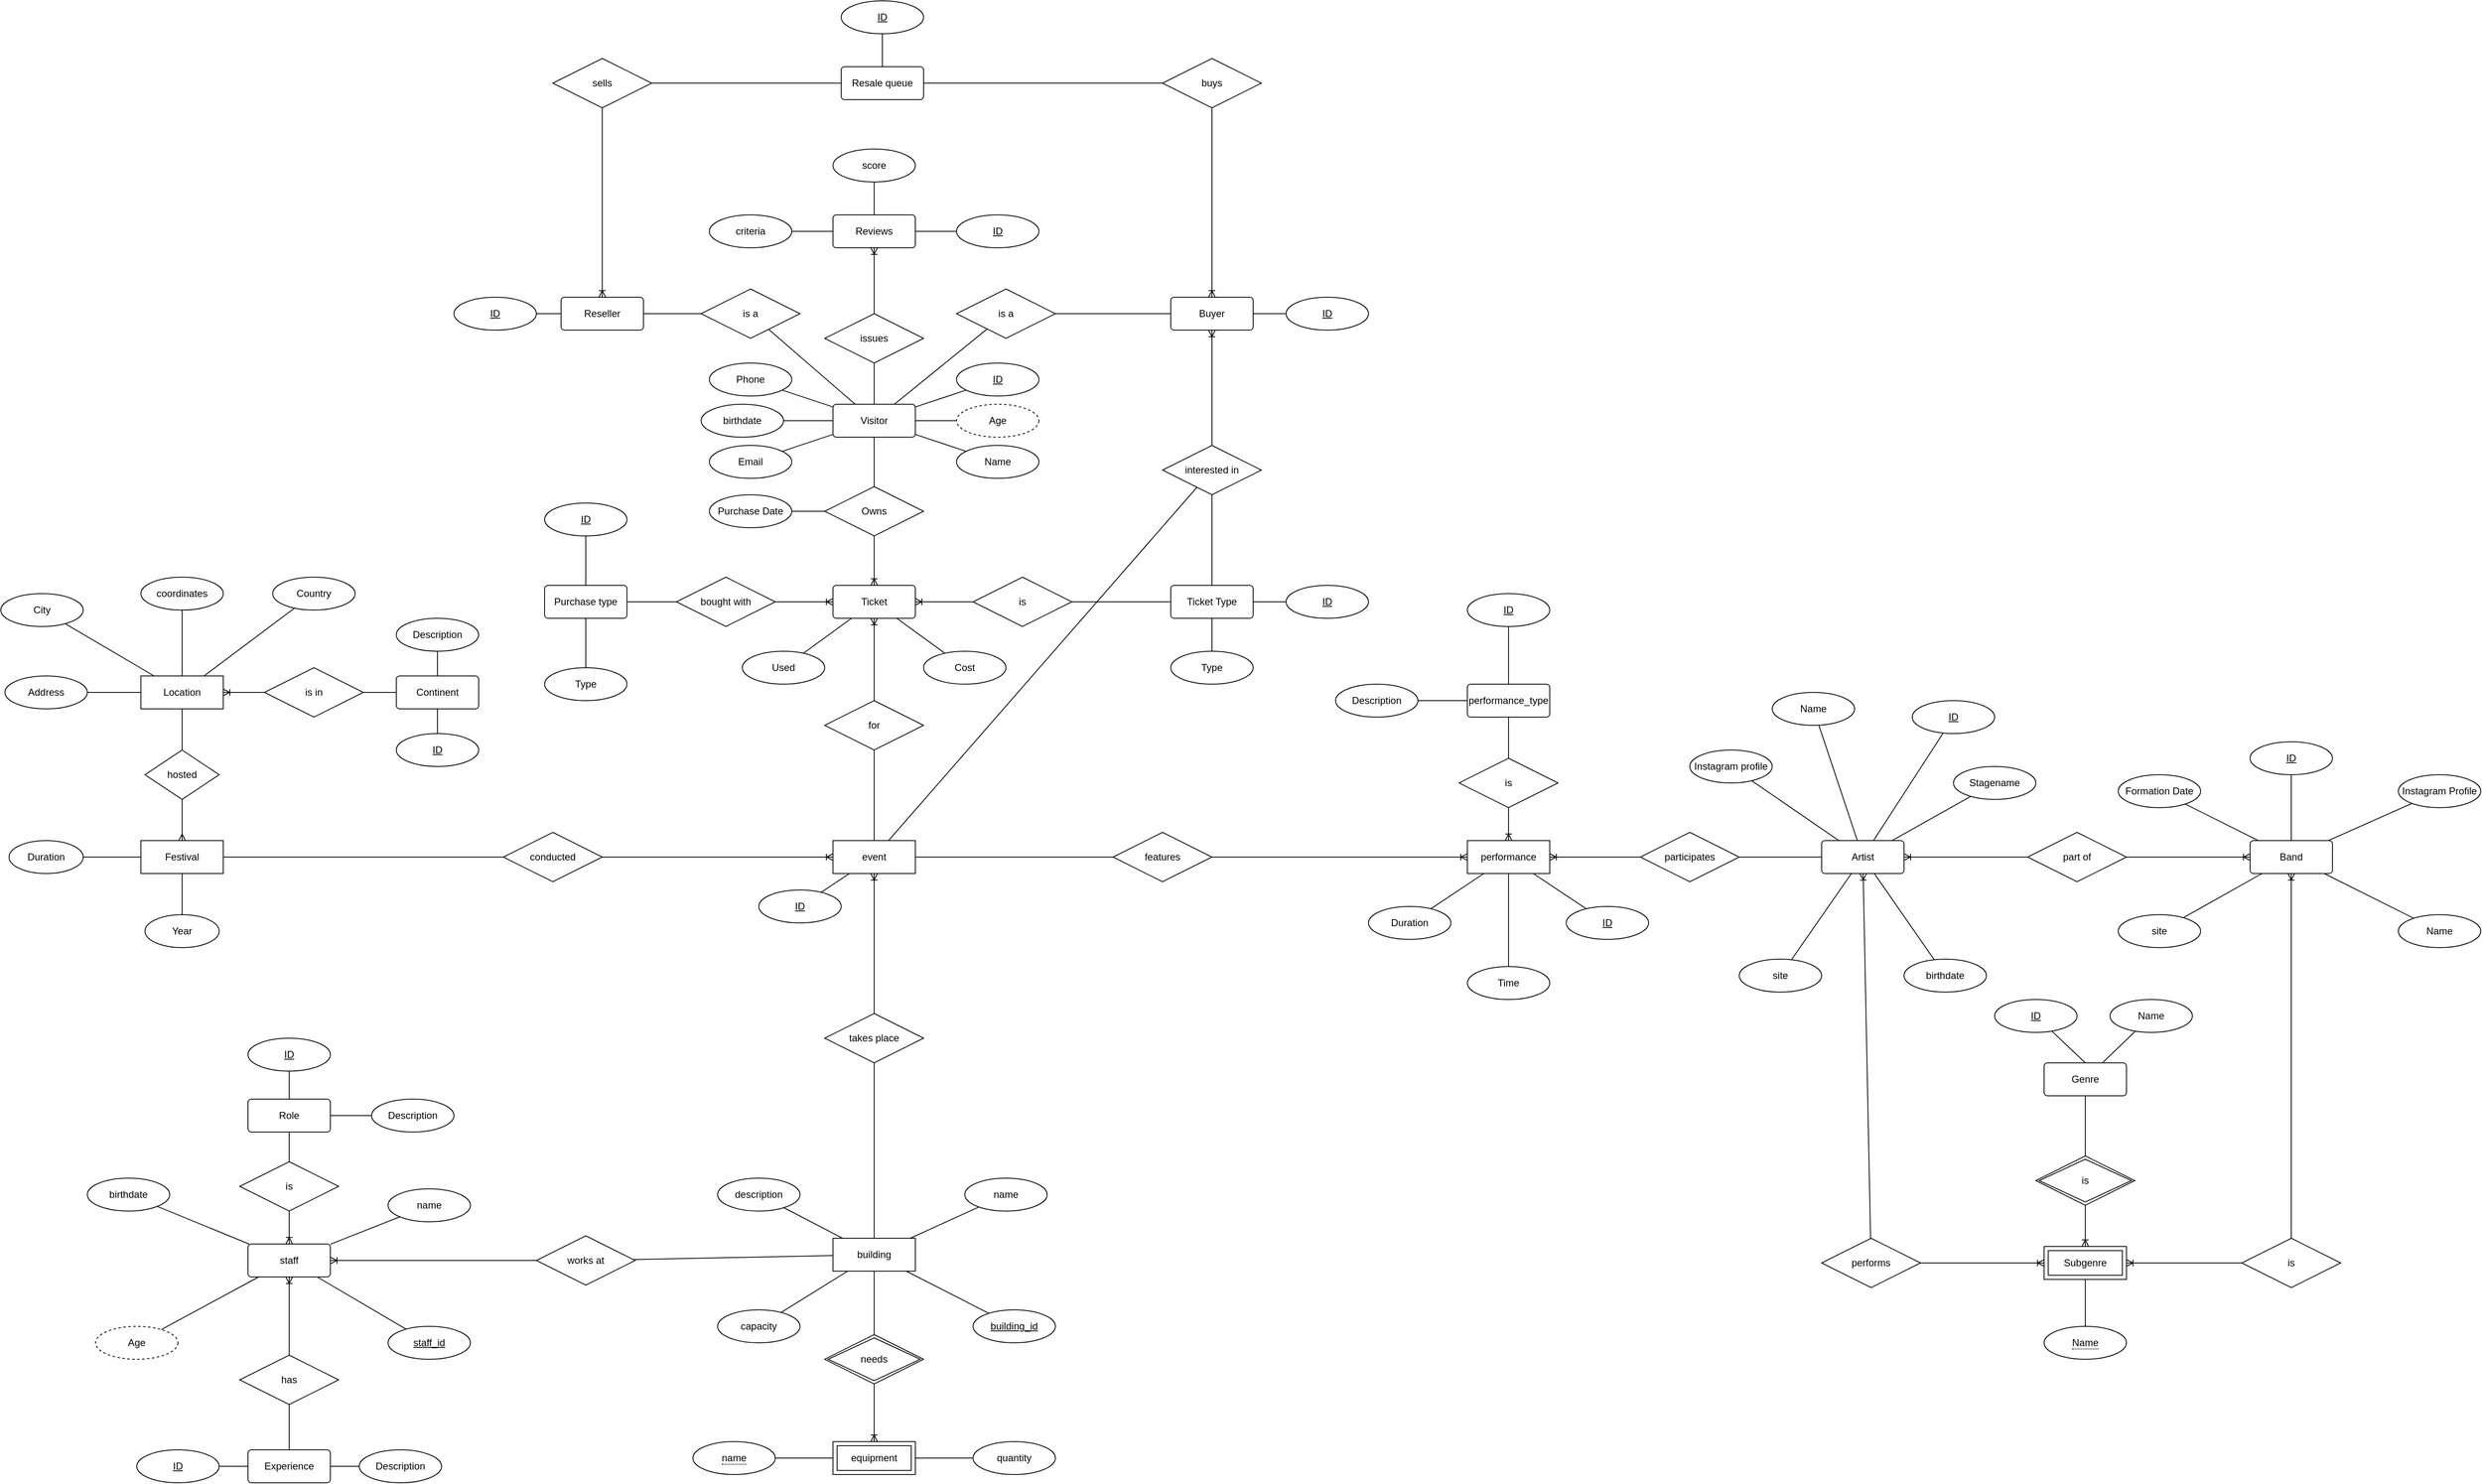 <mxfile version="26.2.12">
  <diagram name="Page-1" id="M3UlzSxxT0mN9Tt4AKU8">
    <mxGraphModel dx="1052" dy="641" grid="1" gridSize="10" guides="1" tooltips="1" connect="1" arrows="1" fold="1" page="1" pageScale="1" pageWidth="4000" pageHeight="4000" math="0" shadow="0">
      <root>
        <mxCell id="0" />
        <mxCell id="1" parent="0" />
        <mxCell id="65Ibzihye3PbVpg7L_qn-14" value="Festival" style="whiteSpace=wrap;html=1;align=center;" parent="1" vertex="1">
          <mxGeometry x="510" y="1910" width="100" height="40" as="geometry" />
        </mxCell>
        <mxCell id="65Ibzihye3PbVpg7L_qn-16" value="Duration" style="ellipse;whiteSpace=wrap;html=1;align=center;" parent="1" vertex="1">
          <mxGeometry x="350" y="1910" width="90" height="40" as="geometry" />
        </mxCell>
        <mxCell id="65Ibzihye3PbVpg7L_qn-24" value="" style="endArrow=none;html=1;rounded=0;exitX=1;exitY=0.5;exitDx=0;exitDy=0;entryX=0;entryY=0.5;entryDx=0;entryDy=0;" parent="1" source="65Ibzihye3PbVpg7L_qn-16" target="65Ibzihye3PbVpg7L_qn-14" edge="1">
          <mxGeometry width="50" height="50" relative="1" as="geometry">
            <mxPoint x="700" y="1715" as="sourcePoint" />
            <mxPoint x="750" y="1665" as="targetPoint" />
          </mxGeometry>
        </mxCell>
        <mxCell id="65Ibzihye3PbVpg7L_qn-25" value="&lt;div&gt;Year&lt;/div&gt;" style="ellipse;whiteSpace=wrap;html=1;align=center;" parent="1" vertex="1">
          <mxGeometry x="515" y="2000" width="90" height="40" as="geometry" />
        </mxCell>
        <mxCell id="65Ibzihye3PbVpg7L_qn-26" value="" style="endArrow=none;html=1;rounded=0;" parent="1" source="65Ibzihye3PbVpg7L_qn-25" target="65Ibzihye3PbVpg7L_qn-14" edge="1">
          <mxGeometry width="50" height="50" relative="1" as="geometry">
            <mxPoint x="690" y="1645" as="sourcePoint" />
            <mxPoint x="710" y="1565" as="targetPoint" />
          </mxGeometry>
        </mxCell>
        <mxCell id="65Ibzihye3PbVpg7L_qn-35" value="Location" style="whiteSpace=wrap;html=1;align=center;" parent="1" vertex="1">
          <mxGeometry x="510" y="1710" width="100" height="40" as="geometry" />
        </mxCell>
        <mxCell id="65Ibzihye3PbVpg7L_qn-37" value="hosted" style="shape=rhombus;perimeter=rhombusPerimeter;whiteSpace=wrap;html=1;align=center;" parent="1" vertex="1">
          <mxGeometry x="515" y="1800" width="90" height="60" as="geometry" />
        </mxCell>
        <mxCell id="65Ibzihye3PbVpg7L_qn-38" value="" style="fontSize=12;html=1;endArrow=ERmany;rounded=0;" parent="1" source="65Ibzihye3PbVpg7L_qn-37" target="65Ibzihye3PbVpg7L_qn-14" edge="1">
          <mxGeometry width="100" height="100" relative="1" as="geometry">
            <mxPoint x="770" y="1875" as="sourcePoint" />
            <mxPoint x="870" y="1775" as="targetPoint" />
          </mxGeometry>
        </mxCell>
        <mxCell id="65Ibzihye3PbVpg7L_qn-39" value="" style="endArrow=none;html=1;rounded=0;" parent="1" source="65Ibzihye3PbVpg7L_qn-37" target="65Ibzihye3PbVpg7L_qn-35" edge="1">
          <mxGeometry relative="1" as="geometry">
            <mxPoint x="740" y="1785" as="sourcePoint" />
            <mxPoint x="900" y="1785" as="targetPoint" />
          </mxGeometry>
        </mxCell>
        <mxCell id="65Ibzihye3PbVpg7L_qn-40" value="Address" style="ellipse;whiteSpace=wrap;html=1;align=center;" parent="1" vertex="1">
          <mxGeometry x="345" y="1710" width="100" height="40" as="geometry" />
        </mxCell>
        <mxCell id="65Ibzihye3PbVpg7L_qn-41" value="coordinates" style="ellipse;whiteSpace=wrap;html=1;align=center;" parent="1" vertex="1">
          <mxGeometry x="510" y="1590" width="100" height="40" as="geometry" />
        </mxCell>
        <mxCell id="65Ibzihye3PbVpg7L_qn-42" value="City" style="ellipse;whiteSpace=wrap;html=1;align=center;rotation=0;" parent="1" vertex="1">
          <mxGeometry x="340" y="1610" width="100" height="40" as="geometry" />
        </mxCell>
        <mxCell id="65Ibzihye3PbVpg7L_qn-44" value="" style="endArrow=none;html=1;rounded=0;" parent="1" source="65Ibzihye3PbVpg7L_qn-35" target="65Ibzihye3PbVpg7L_qn-42" edge="1">
          <mxGeometry width="50" height="50" relative="1" as="geometry">
            <mxPoint x="630" y="1750" as="sourcePoint" />
            <mxPoint x="680" y="1700" as="targetPoint" />
          </mxGeometry>
        </mxCell>
        <mxCell id="65Ibzihye3PbVpg7L_qn-45" value="" style="endArrow=none;html=1;rounded=0;" parent="1" source="65Ibzihye3PbVpg7L_qn-35" target="65Ibzihye3PbVpg7L_qn-41" edge="1">
          <mxGeometry width="50" height="50" relative="1" as="geometry">
            <mxPoint x="540" y="1670" as="sourcePoint" />
            <mxPoint x="590" y="1620" as="targetPoint" />
          </mxGeometry>
        </mxCell>
        <mxCell id="65Ibzihye3PbVpg7L_qn-46" value="" style="endArrow=none;html=1;rounded=0;" parent="1" source="65Ibzihye3PbVpg7L_qn-35" target="65Ibzihye3PbVpg7L_qn-40" edge="1">
          <mxGeometry width="50" height="50" relative="1" as="geometry">
            <mxPoint x="390" y="1680" as="sourcePoint" />
            <mxPoint x="440" y="1630" as="targetPoint" />
          </mxGeometry>
        </mxCell>
        <mxCell id="65Ibzihye3PbVpg7L_qn-47" value="Country" style="ellipse;whiteSpace=wrap;html=1;align=center;" parent="1" vertex="1">
          <mxGeometry x="670" y="1590" width="100" height="40" as="geometry" />
        </mxCell>
        <mxCell id="65Ibzihye3PbVpg7L_qn-48" value="" style="endArrow=none;html=1;rounded=0;" parent="1" source="65Ibzihye3PbVpg7L_qn-35" target="65Ibzihye3PbVpg7L_qn-47" edge="1">
          <mxGeometry width="50" height="50" relative="1" as="geometry">
            <mxPoint x="585" y="1850" as="sourcePoint" />
            <mxPoint x="490" y="1800" as="targetPoint" />
          </mxGeometry>
        </mxCell>
        <mxCell id="65Ibzihye3PbVpg7L_qn-52" value="conducted" style="shape=rhombus;perimeter=rhombusPerimeter;whiteSpace=wrap;html=1;align=center;" parent="1" vertex="1">
          <mxGeometry x="950" y="1900" width="120" height="60" as="geometry" />
        </mxCell>
        <mxCell id="65Ibzihye3PbVpg7L_qn-53" value="" style="endArrow=none;html=1;rounded=0;" parent="1" source="65Ibzihye3PbVpg7L_qn-14" target="65Ibzihye3PbVpg7L_qn-52" edge="1">
          <mxGeometry relative="1" as="geometry">
            <mxPoint x="790" y="1785" as="sourcePoint" />
            <mxPoint x="950" y="1785" as="targetPoint" />
          </mxGeometry>
        </mxCell>
        <mxCell id="65Ibzihye3PbVpg7L_qn-54" value="event" style="whiteSpace=wrap;html=1;align=center;" parent="1" vertex="1">
          <mxGeometry x="1350" y="1910" width="100" height="40" as="geometry" />
        </mxCell>
        <mxCell id="65Ibzihye3PbVpg7L_qn-55" value="" style="edgeStyle=entityRelationEdgeStyle;fontSize=12;html=1;endArrow=ERoneToMany;rounded=0;" parent="1" source="65Ibzihye3PbVpg7L_qn-52" target="65Ibzihye3PbVpg7L_qn-54" edge="1">
          <mxGeometry width="100" height="100" relative="1" as="geometry">
            <mxPoint x="1010" y="1910" as="sourcePoint" />
            <mxPoint x="1110" y="1810" as="targetPoint" />
          </mxGeometry>
        </mxCell>
        <mxCell id="65Ibzihye3PbVpg7L_qn-56" value="building" style="whiteSpace=wrap;html=1;align=center;" parent="1" vertex="1">
          <mxGeometry x="1350" y="2393" width="100" height="40" as="geometry" />
        </mxCell>
        <mxCell id="65Ibzihye3PbVpg7L_qn-57" value="performance" style="whiteSpace=wrap;html=1;align=center;" parent="1" vertex="1">
          <mxGeometry x="2120" y="1910" width="100" height="40" as="geometry" />
        </mxCell>
        <mxCell id="65Ibzihye3PbVpg7L_qn-59" value="features" style="shape=rhombus;perimeter=rhombusPerimeter;whiteSpace=wrap;html=1;align=center;" parent="1" vertex="1">
          <mxGeometry x="1690" y="1900" width="120" height="60" as="geometry" />
        </mxCell>
        <mxCell id="65Ibzihye3PbVpg7L_qn-60" value="" style="edgeStyle=entityRelationEdgeStyle;fontSize=12;html=1;endArrow=ERoneToMany;rounded=0;" parent="1" source="65Ibzihye3PbVpg7L_qn-59" target="65Ibzihye3PbVpg7L_qn-57" edge="1">
          <mxGeometry width="100" height="100" relative="1" as="geometry">
            <mxPoint x="1980" y="1930" as="sourcePoint" />
            <mxPoint x="1950" y="2110" as="targetPoint" />
          </mxGeometry>
        </mxCell>
        <mxCell id="65Ibzihye3PbVpg7L_qn-61" value="" style="endArrow=none;html=1;rounded=0;" parent="1" source="65Ibzihye3PbVpg7L_qn-54" target="65Ibzihye3PbVpg7L_qn-59" edge="1">
          <mxGeometry relative="1" as="geometry">
            <mxPoint x="1420" y="2040" as="sourcePoint" />
            <mxPoint x="1580" y="2040" as="targetPoint" />
          </mxGeometry>
        </mxCell>
        <mxCell id="65Ibzihye3PbVpg7L_qn-66" value="takes place" style="shape=rhombus;perimeter=rhombusPerimeter;whiteSpace=wrap;html=1;align=center;" parent="1" vertex="1">
          <mxGeometry x="1340" y="2120" width="120" height="60" as="geometry" />
        </mxCell>
        <mxCell id="65Ibzihye3PbVpg7L_qn-67" value="" style="endArrow=none;html=1;rounded=0;" parent="1" source="65Ibzihye3PbVpg7L_qn-66" target="65Ibzihye3PbVpg7L_qn-56" edge="1">
          <mxGeometry relative="1" as="geometry">
            <mxPoint x="1380" y="2300" as="sourcePoint" />
            <mxPoint x="1540" y="2300" as="targetPoint" />
          </mxGeometry>
        </mxCell>
        <mxCell id="65Ibzihye3PbVpg7L_qn-68" value="" style="fontSize=12;html=1;endArrow=ERoneToMany;rounded=0;" parent="1" source="65Ibzihye3PbVpg7L_qn-66" target="65Ibzihye3PbVpg7L_qn-54" edge="1">
          <mxGeometry width="100" height="100" relative="1" as="geometry">
            <mxPoint x="1140" y="2191.56" as="sourcePoint" />
            <mxPoint x="1326.7" y="1990" as="targetPoint" />
          </mxGeometry>
        </mxCell>
        <mxCell id="65Ibzihye3PbVpg7L_qn-70" value="name" style="ellipse;whiteSpace=wrap;html=1;align=center;" parent="1" vertex="1">
          <mxGeometry x="1510" y="2320" width="100" height="40" as="geometry" />
        </mxCell>
        <mxCell id="65Ibzihye3PbVpg7L_qn-71" value="description" style="ellipse;whiteSpace=wrap;html=1;align=center;" parent="1" vertex="1">
          <mxGeometry x="1210" y="2320" width="100" height="40" as="geometry" />
        </mxCell>
        <mxCell id="65Ibzihye3PbVpg7L_qn-72" value="capacity" style="ellipse;whiteSpace=wrap;html=1;align=center;" parent="1" vertex="1">
          <mxGeometry x="1210" y="2480" width="100" height="40" as="geometry" />
        </mxCell>
        <mxCell id="65Ibzihye3PbVpg7L_qn-73" value="" style="endArrow=none;html=1;rounded=0;" parent="1" source="65Ibzihye3PbVpg7L_qn-71" target="65Ibzihye3PbVpg7L_qn-56" edge="1">
          <mxGeometry width="50" height="50" relative="1" as="geometry">
            <mxPoint x="1450" y="2510" as="sourcePoint" />
            <mxPoint x="1500" y="2460" as="targetPoint" />
          </mxGeometry>
        </mxCell>
        <mxCell id="65Ibzihye3PbVpg7L_qn-75" value="" style="endArrow=none;html=1;rounded=0;" parent="1" source="65Ibzihye3PbVpg7L_qn-72" target="65Ibzihye3PbVpg7L_qn-56" edge="1">
          <mxGeometry width="50" height="50" relative="1" as="geometry">
            <mxPoint x="1350" y="2510" as="sourcePoint" />
            <mxPoint x="1400" y="2460" as="targetPoint" />
          </mxGeometry>
        </mxCell>
        <mxCell id="65Ibzihye3PbVpg7L_qn-76" value="" style="endArrow=none;html=1;rounded=0;" parent="1" source="65Ibzihye3PbVpg7L_qn-56" target="65Ibzihye3PbVpg7L_qn-70" edge="1">
          <mxGeometry width="50" height="50" relative="1" as="geometry">
            <mxPoint x="1490" y="2482" as="sourcePoint" />
            <mxPoint x="1556" y="2450" as="targetPoint" />
          </mxGeometry>
        </mxCell>
        <mxCell id="65Ibzihye3PbVpg7L_qn-77" value="equipment" style="shape=ext;margin=3;double=1;whiteSpace=wrap;html=1;align=center;" parent="1" vertex="1">
          <mxGeometry x="1350" y="2640" width="100" height="40" as="geometry" />
        </mxCell>
        <mxCell id="65Ibzihye3PbVpg7L_qn-78" value="needs" style="shape=rhombus;double=1;perimeter=rhombusPerimeter;whiteSpace=wrap;html=1;align=center;" parent="1" vertex="1">
          <mxGeometry x="1340" y="2510" width="120" height="60" as="geometry" />
        </mxCell>
        <mxCell id="65Ibzihye3PbVpg7L_qn-81" value="" style="endArrow=none;html=1;rounded=0;" parent="1" source="65Ibzihye3PbVpg7L_qn-87" target="65Ibzihye3PbVpg7L_qn-77" edge="1">
          <mxGeometry width="50" height="50" relative="1" as="geometry">
            <mxPoint x="1280.0" y="2660" as="sourcePoint" />
            <mxPoint x="1340" y="2690" as="targetPoint" />
          </mxGeometry>
        </mxCell>
        <mxCell id="65Ibzihye3PbVpg7L_qn-85" value="building_id" style="ellipse;whiteSpace=wrap;html=1;align=center;fontStyle=4;" parent="1" vertex="1">
          <mxGeometry x="1520" y="2480" width="100" height="40" as="geometry" />
        </mxCell>
        <mxCell id="65Ibzihye3PbVpg7L_qn-86" value="" style="endArrow=none;html=1;rounded=0;" parent="1" source="65Ibzihye3PbVpg7L_qn-56" target="65Ibzihye3PbVpg7L_qn-85" edge="1">
          <mxGeometry width="50" height="50" relative="1" as="geometry">
            <mxPoint x="1400" y="2440" as="sourcePoint" />
            <mxPoint x="1450" y="2390" as="targetPoint" />
          </mxGeometry>
        </mxCell>
        <mxCell id="65Ibzihye3PbVpg7L_qn-87" value="&lt;span style=&quot;border-bottom: 1px dotted;&quot;&gt;name&lt;/span&gt;" style="ellipse;whiteSpace=wrap;html=1;align=center;" parent="1" vertex="1">
          <mxGeometry x="1180" y="2640" width="100" height="40" as="geometry" />
        </mxCell>
        <mxCell id="65Ibzihye3PbVpg7L_qn-88" value="" style="endArrow=none;html=1;rounded=0;" parent="1" source="65Ibzihye3PbVpg7L_qn-77" target="65Ibzihye3PbVpg7L_qn-89" edge="1">
          <mxGeometry width="50" height="50" relative="1" as="geometry">
            <mxPoint x="1360" y="2740" as="sourcePoint" />
            <mxPoint x="1540" y="2660" as="targetPoint" />
          </mxGeometry>
        </mxCell>
        <mxCell id="65Ibzihye3PbVpg7L_qn-89" value="quantity" style="ellipse;whiteSpace=wrap;html=1;align=center;" parent="1" vertex="1">
          <mxGeometry x="1520" y="2640" width="100" height="40" as="geometry" />
        </mxCell>
        <mxCell id="65Ibzihye3PbVpg7L_qn-90" value="" style="fontSize=12;html=1;endArrow=ERoneToMany;rounded=0;" parent="1" source="65Ibzihye3PbVpg7L_qn-78" target="65Ibzihye3PbVpg7L_qn-77" edge="1">
          <mxGeometry width="100" height="100" relative="1" as="geometry">
            <mxPoint x="1370" y="2600" as="sourcePoint" />
            <mxPoint x="1510" y="2600" as="targetPoint" />
          </mxGeometry>
        </mxCell>
        <mxCell id="65Ibzihye3PbVpg7L_qn-91" value="" style="endArrow=none;html=1;rounded=0;" parent="1" source="65Ibzihye3PbVpg7L_qn-56" target="65Ibzihye3PbVpg7L_qn-78" edge="1">
          <mxGeometry relative="1" as="geometry">
            <mxPoint x="1340" y="2550" as="sourcePoint" />
            <mxPoint x="1500" y="2550" as="targetPoint" />
          </mxGeometry>
        </mxCell>
        <mxCell id="65Ibzihye3PbVpg7L_qn-93" value="staff" style="rounded=1;arcSize=10;whiteSpace=wrap;html=1;align=center;" parent="1" vertex="1">
          <mxGeometry x="640" y="2400" width="100" height="40" as="geometry" />
        </mxCell>
        <mxCell id="65Ibzihye3PbVpg7L_qn-94" value="" style="endArrow=none;html=1;rounded=0;" parent="1" source="65Ibzihye3PbVpg7L_qn-96" target="65Ibzihye3PbVpg7L_qn-93" edge="1">
          <mxGeometry width="50" height="50" relative="1" as="geometry">
            <mxPoint x="640" y="2480" as="sourcePoint" />
            <mxPoint x="670" y="2468" as="targetPoint" />
          </mxGeometry>
        </mxCell>
        <mxCell id="65Ibzihye3PbVpg7L_qn-96" value="name" style="ellipse;whiteSpace=wrap;html=1;align=center;" parent="1" vertex="1">
          <mxGeometry x="810" y="2333" width="100" height="40" as="geometry" />
        </mxCell>
        <mxCell id="65Ibzihye3PbVpg7L_qn-97" value="staff_id" style="ellipse;whiteSpace=wrap;html=1;align=center;fontStyle=4;" parent="1" vertex="1">
          <mxGeometry x="810" y="2500" width="100" height="40" as="geometry" />
        </mxCell>
        <mxCell id="65Ibzihye3PbVpg7L_qn-98" value="" style="endArrow=none;html=1;rounded=0;" parent="1" source="65Ibzihye3PbVpg7L_qn-97" target="65Ibzihye3PbVpg7L_qn-93" edge="1">
          <mxGeometry width="50" height="50" relative="1" as="geometry">
            <mxPoint x="600" y="2492" as="sourcePoint" />
            <mxPoint x="666" y="2460" as="targetPoint" />
          </mxGeometry>
        </mxCell>
        <mxCell id="65Ibzihye3PbVpg7L_qn-99" value="" style="endArrow=none;html=1;rounded=0;" parent="1" source="65Ibzihye3PbVpg7L_qn-93" target="65Ibzihye3PbVpg7L_qn-100" edge="1">
          <mxGeometry width="50" height="50" relative="1" as="geometry">
            <mxPoint x="780" y="2540" as="sourcePoint" />
            <mxPoint x="790" y="2470" as="targetPoint" />
          </mxGeometry>
        </mxCell>
        <mxCell id="65Ibzihye3PbVpg7L_qn-100" value="birthdate" style="ellipse;whiteSpace=wrap;html=1;align=center;" parent="1" vertex="1">
          <mxGeometry x="445" y="2320" width="100" height="40" as="geometry" />
        </mxCell>
        <mxCell id="65Ibzihye3PbVpg7L_qn-101" value="Age" style="ellipse;whiteSpace=wrap;html=1;align=center;dashed=1;" parent="1" vertex="1">
          <mxGeometry x="455" y="2500" width="100" height="40" as="geometry" />
        </mxCell>
        <mxCell id="65Ibzihye3PbVpg7L_qn-102" value="" style="endArrow=none;html=1;rounded=0;" parent="1" source="65Ibzihye3PbVpg7L_qn-93" target="65Ibzihye3PbVpg7L_qn-101" edge="1">
          <mxGeometry width="50" height="50" relative="1" as="geometry">
            <mxPoint x="740" y="2575" as="sourcePoint" />
            <mxPoint x="806" y="2543" as="targetPoint" />
          </mxGeometry>
        </mxCell>
        <mxCell id="65Ibzihye3PbVpg7L_qn-106" value="" style="endArrow=none;html=1;rounded=0;" parent="1" edge="1">
          <mxGeometry relative="1" as="geometry">
            <mxPoint x="690" y="2313" as="sourcePoint" />
            <mxPoint x="690" y="2264" as="targetPoint" />
          </mxGeometry>
        </mxCell>
        <mxCell id="65Ibzihye3PbVpg7L_qn-108" value="" style="endArrow=none;html=1;rounded=0;" parent="1" edge="1">
          <mxGeometry width="50" height="50" relative="1" as="geometry">
            <mxPoint x="740" y="2244" as="sourcePoint" />
            <mxPoint x="790.0" y="2244" as="targetPoint" />
          </mxGeometry>
        </mxCell>
        <mxCell id="65Ibzihye3PbVpg7L_qn-112" value="" style="endArrow=none;html=1;rounded=0;" parent="1" source="5PiXKEkqAaMQAXL7R4vB-1" target="5PiXKEkqAaMQAXL7R4vB-3" edge="1">
          <mxGeometry relative="1" as="geometry">
            <mxPoint x="960" y="2333" as="sourcePoint" />
            <mxPoint x="1020" y="2333" as="targetPoint" />
          </mxGeometry>
        </mxCell>
        <mxCell id="5PiXKEkqAaMQAXL7R4vB-1" value="has" style="shape=rhombus;perimeter=rhombusPerimeter;whiteSpace=wrap;html=1;align=center;" parent="1" vertex="1">
          <mxGeometry x="630" y="2535" width="120" height="60" as="geometry" />
        </mxCell>
        <mxCell id="5PiXKEkqAaMQAXL7R4vB-3" value="Experience" style="rounded=1;arcSize=10;whiteSpace=wrap;html=1;align=center;" parent="1" vertex="1">
          <mxGeometry x="640" y="2650" width="100" height="40" as="geometry" />
        </mxCell>
        <mxCell id="5PiXKEkqAaMQAXL7R4vB-4" value="Description" style="ellipse;whiteSpace=wrap;html=1;align=center;" parent="1" vertex="1">
          <mxGeometry x="775" y="2650" width="100" height="40" as="geometry" />
        </mxCell>
        <mxCell id="5PiXKEkqAaMQAXL7R4vB-5" value="ID" style="ellipse;whiteSpace=wrap;html=1;align=center;fontStyle=4;" parent="1" vertex="1">
          <mxGeometry x="505" y="2650" width="100" height="40" as="geometry" />
        </mxCell>
        <mxCell id="5PiXKEkqAaMQAXL7R4vB-7" value="" style="endArrow=none;html=1;rounded=0;" parent="1" source="5PiXKEkqAaMQAXL7R4vB-3" target="5PiXKEkqAaMQAXL7R4vB-5" edge="1">
          <mxGeometry width="50" height="50" relative="1" as="geometry">
            <mxPoint x="980" y="2326" as="sourcePoint" />
            <mxPoint x="1060" y="2186" as="targetPoint" />
          </mxGeometry>
        </mxCell>
        <mxCell id="5PiXKEkqAaMQAXL7R4vB-8" value="" style="endArrow=none;html=1;rounded=0;" parent="1" source="5PiXKEkqAaMQAXL7R4vB-4" target="5PiXKEkqAaMQAXL7R4vB-3" edge="1">
          <mxGeometry width="50" height="50" relative="1" as="geometry">
            <mxPoint x="980" y="2326" as="sourcePoint" />
            <mxPoint x="1030" y="2276" as="targetPoint" />
          </mxGeometry>
        </mxCell>
        <mxCell id="5PiXKEkqAaMQAXL7R4vB-9" value="is" style="shape=rhombus;perimeter=rhombusPerimeter;whiteSpace=wrap;html=1;align=center;" parent="1" vertex="1">
          <mxGeometry x="630" y="2300" width="120" height="60" as="geometry" />
        </mxCell>
        <mxCell id="5PiXKEkqAaMQAXL7R4vB-10" value="Role" style="rounded=1;arcSize=10;whiteSpace=wrap;html=1;align=center;" parent="1" vertex="1">
          <mxGeometry x="640" y="2224" width="100" height="40" as="geometry" />
        </mxCell>
        <mxCell id="5PiXKEkqAaMQAXL7R4vB-12" value="Description" style="ellipse;whiteSpace=wrap;html=1;align=center;" parent="1" vertex="1">
          <mxGeometry x="790" y="2224" width="100" height="40" as="geometry" />
        </mxCell>
        <mxCell id="5PiXKEkqAaMQAXL7R4vB-14" value="ID" style="ellipse;whiteSpace=wrap;html=1;align=center;fontStyle=4;" parent="1" vertex="1">
          <mxGeometry x="640" y="2150" width="100" height="40" as="geometry" />
        </mxCell>
        <mxCell id="5PiXKEkqAaMQAXL7R4vB-15" value="" style="endArrow=none;html=1;rounded=0;" parent="1" source="5PiXKEkqAaMQAXL7R4vB-10" target="5PiXKEkqAaMQAXL7R4vB-14" edge="1">
          <mxGeometry width="50" height="50" relative="1" as="geometry">
            <mxPoint x="820" y="2390" as="sourcePoint" />
            <mxPoint x="870" y="2340" as="targetPoint" />
          </mxGeometry>
        </mxCell>
        <mxCell id="5PiXKEkqAaMQAXL7R4vB-16" value="" style="fontSize=12;html=1;endArrow=ERoneToMany;rounded=0;" parent="1" source="5PiXKEkqAaMQAXL7R4vB-9" target="65Ibzihye3PbVpg7L_qn-93" edge="1">
          <mxGeometry width="100" height="100" relative="1" as="geometry">
            <mxPoint x="490" y="2410" as="sourcePoint" />
            <mxPoint x="590" y="2310" as="targetPoint" />
          </mxGeometry>
        </mxCell>
        <mxCell id="5PiXKEkqAaMQAXL7R4vB-17" value="" style="fontSize=12;html=1;endArrow=ERoneToMany;rounded=0;" parent="1" source="5PiXKEkqAaMQAXL7R4vB-1" target="65Ibzihye3PbVpg7L_qn-93" edge="1">
          <mxGeometry width="100" height="100" relative="1" as="geometry">
            <mxPoint x="700" y="2383" as="sourcePoint" />
            <mxPoint x="700" y="2410" as="targetPoint" />
          </mxGeometry>
        </mxCell>
        <mxCell id="5PiXKEkqAaMQAXL7R4vB-18" value="Continent" style="rounded=1;arcSize=10;whiteSpace=wrap;html=1;align=center;" parent="1" vertex="1">
          <mxGeometry x="820" y="1710" width="100" height="40" as="geometry" />
        </mxCell>
        <mxCell id="5PiXKEkqAaMQAXL7R4vB-19" value="is in" style="shape=rhombus;perimeter=rhombusPerimeter;whiteSpace=wrap;html=1;align=center;" parent="1" vertex="1">
          <mxGeometry x="660" y="1700" width="120" height="60" as="geometry" />
        </mxCell>
        <mxCell id="5PiXKEkqAaMQAXL7R4vB-20" value="" style="endArrow=none;html=1;rounded=0;" parent="1" source="5PiXKEkqAaMQAXL7R4vB-19" target="5PiXKEkqAaMQAXL7R4vB-18" edge="1">
          <mxGeometry width="50" height="50" relative="1" as="geometry">
            <mxPoint x="860" y="1550" as="sourcePoint" />
            <mxPoint x="910" y="1500" as="targetPoint" />
          </mxGeometry>
        </mxCell>
        <mxCell id="5PiXKEkqAaMQAXL7R4vB-22" value="ID" style="ellipse;whiteSpace=wrap;html=1;align=center;fontStyle=4;" parent="1" vertex="1">
          <mxGeometry x="820" y="1780" width="100" height="40" as="geometry" />
        </mxCell>
        <mxCell id="5PiXKEkqAaMQAXL7R4vB-23" value="" style="endArrow=none;html=1;rounded=0;" parent="1" source="5PiXKEkqAaMQAXL7R4vB-18" target="5PiXKEkqAaMQAXL7R4vB-22" edge="1">
          <mxGeometry width="50" height="50" relative="1" as="geometry">
            <mxPoint x="1020" y="1560" as="sourcePoint" />
            <mxPoint x="1070" y="1510" as="targetPoint" />
          </mxGeometry>
        </mxCell>
        <mxCell id="5PiXKEkqAaMQAXL7R4vB-24" value="Description" style="ellipse;whiteSpace=wrap;html=1;align=center;" parent="1" vertex="1">
          <mxGeometry x="820" y="1640" width="100" height="40" as="geometry" />
        </mxCell>
        <mxCell id="5PiXKEkqAaMQAXL7R4vB-25" value="" style="endArrow=none;html=1;rounded=0;" parent="1" source="5PiXKEkqAaMQAXL7R4vB-24" target="5PiXKEkqAaMQAXL7R4vB-18" edge="1">
          <mxGeometry width="50" height="50" relative="1" as="geometry">
            <mxPoint x="1020" y="1560" as="sourcePoint" />
            <mxPoint x="1070" y="1510" as="targetPoint" />
          </mxGeometry>
        </mxCell>
        <mxCell id="5PiXKEkqAaMQAXL7R4vB-26" value="" style="fontSize=12;html=1;endArrow=ERoneToMany;rounded=0;" parent="1" source="5PiXKEkqAaMQAXL7R4vB-19" target="65Ibzihye3PbVpg7L_qn-35" edge="1">
          <mxGeometry width="100" height="100" relative="1" as="geometry">
            <mxPoint x="770" y="1510" as="sourcePoint" />
            <mxPoint x="660" y="1670" as="targetPoint" />
          </mxGeometry>
        </mxCell>
        <mxCell id="5PiXKEkqAaMQAXL7R4vB-27" value="" style="endArrow=none;html=1;rounded=0;" parent="1" source="65Ibzihye3PbVpg7L_qn-57" target="5PiXKEkqAaMQAXL7R4vB-38" edge="1">
          <mxGeometry width="50" height="50" relative="1" as="geometry">
            <mxPoint x="2202.299" y="1950" as="sourcePoint" />
            <mxPoint x="2300.0" y="1930" as="targetPoint" />
          </mxGeometry>
        </mxCell>
        <mxCell id="5PiXKEkqAaMQAXL7R4vB-29" value="performance_type" style="rounded=1;arcSize=10;whiteSpace=wrap;html=1;align=center;" parent="1" vertex="1">
          <mxGeometry x="2120" y="1720" width="100" height="40" as="geometry" />
        </mxCell>
        <mxCell id="5PiXKEkqAaMQAXL7R4vB-30" value="is" style="shape=rhombus;perimeter=rhombusPerimeter;whiteSpace=wrap;html=1;align=center;" parent="1" vertex="1">
          <mxGeometry x="2110" y="1810" width="120" height="60" as="geometry" />
        </mxCell>
        <mxCell id="5PiXKEkqAaMQAXL7R4vB-31" value="" style="endArrow=none;html=1;rounded=0;" parent="1" source="5PiXKEkqAaMQAXL7R4vB-30" target="5PiXKEkqAaMQAXL7R4vB-29" edge="1">
          <mxGeometry width="50" height="50" relative="1" as="geometry">
            <mxPoint x="2110" y="1820" as="sourcePoint" />
            <mxPoint x="2160" y="1770" as="targetPoint" />
          </mxGeometry>
        </mxCell>
        <mxCell id="5PiXKEkqAaMQAXL7R4vB-32" value="" style="fontSize=12;html=1;endArrow=ERoneToMany;rounded=0;" parent="1" source="5PiXKEkqAaMQAXL7R4vB-30" edge="1">
          <mxGeometry width="100" height="100" relative="1" as="geometry">
            <mxPoint x="2380" y="1980" as="sourcePoint" />
            <mxPoint x="2170" y="1910" as="targetPoint" />
          </mxGeometry>
        </mxCell>
        <mxCell id="5PiXKEkqAaMQAXL7R4vB-33" value="Description" style="ellipse;whiteSpace=wrap;html=1;align=center;" parent="1" vertex="1">
          <mxGeometry x="1960" y="1720" width="100" height="40" as="geometry" />
        </mxCell>
        <mxCell id="5PiXKEkqAaMQAXL7R4vB-34" value="ID" style="ellipse;whiteSpace=wrap;html=1;align=center;fontStyle=4;" parent="1" vertex="1">
          <mxGeometry x="2120" y="1610" width="100" height="40" as="geometry" />
        </mxCell>
        <mxCell id="5PiXKEkqAaMQAXL7R4vB-35" value="" style="endArrow=none;html=1;rounded=0;" parent="1" source="5PiXKEkqAaMQAXL7R4vB-29" target="5PiXKEkqAaMQAXL7R4vB-34" edge="1">
          <mxGeometry width="50" height="50" relative="1" as="geometry">
            <mxPoint x="1680" y="1860" as="sourcePoint" />
            <mxPoint x="2060" y="1770" as="targetPoint" />
          </mxGeometry>
        </mxCell>
        <mxCell id="5PiXKEkqAaMQAXL7R4vB-36" value="" style="endArrow=none;html=1;rounded=0;" parent="1" source="5PiXKEkqAaMQAXL7R4vB-29" target="5PiXKEkqAaMQAXL7R4vB-33" edge="1">
          <mxGeometry width="50" height="50" relative="1" as="geometry">
            <mxPoint x="2080" y="1860" as="sourcePoint" />
            <mxPoint x="2450" y="1840" as="targetPoint" />
          </mxGeometry>
        </mxCell>
        <mxCell id="5PiXKEkqAaMQAXL7R4vB-38" value="Time" style="ellipse;whiteSpace=wrap;html=1;align=center;" parent="1" vertex="1">
          <mxGeometry x="2120" y="2063" width="100" height="40" as="geometry" />
        </mxCell>
        <mxCell id="5PiXKEkqAaMQAXL7R4vB-43" value="" style="endArrow=none;html=1;rounded=0;" parent="1" source="65Ibzihye3PbVpg7L_qn-57" target="5PiXKEkqAaMQAXL7R4vB-44" edge="1">
          <mxGeometry width="50" height="50" relative="1" as="geometry">
            <mxPoint x="2186.463" y="1950" as="sourcePoint" />
            <mxPoint x="2280" y="2000" as="targetPoint" />
          </mxGeometry>
        </mxCell>
        <mxCell id="5PiXKEkqAaMQAXL7R4vB-44" value="Duration" style="ellipse;whiteSpace=wrap;html=1;align=center;" parent="1" vertex="1">
          <mxGeometry x="2000" y="1990" width="100" height="40" as="geometry" />
        </mxCell>
        <mxCell id="5PiXKEkqAaMQAXL7R4vB-45" value="Artist" style="rounded=1;arcSize=10;whiteSpace=wrap;html=1;align=center;" parent="1" vertex="1">
          <mxGeometry x="2550" y="1910" width="100" height="40" as="geometry" />
        </mxCell>
        <mxCell id="5PiXKEkqAaMQAXL7R4vB-46" value="" style="fontSize=12;html=1;endArrow=ERoneToMany;rounded=0;" parent="1" source="pUituZxMnZGrln5jDwbX-4" edge="1">
          <mxGeometry width="100" height="100" relative="1" as="geometry">
            <mxPoint x="2340" y="1930" as="sourcePoint" />
            <mxPoint x="2220" y="1930" as="targetPoint" />
          </mxGeometry>
        </mxCell>
        <mxCell id="5PiXKEkqAaMQAXL7R4vB-47" value="ID" style="ellipse;whiteSpace=wrap;html=1;align=center;fontStyle=4;" parent="1" vertex="1">
          <mxGeometry x="2240" y="1990" width="100" height="40" as="geometry" />
        </mxCell>
        <mxCell id="5PiXKEkqAaMQAXL7R4vB-48" value="" style="endArrow=none;html=1;rounded=0;" parent="1" source="65Ibzihye3PbVpg7L_qn-57" target="5PiXKEkqAaMQAXL7R4vB-47" edge="1">
          <mxGeometry width="50" height="50" relative="1" as="geometry">
            <mxPoint x="2220" y="1946.667" as="sourcePoint" />
            <mxPoint x="2320" y="1980" as="targetPoint" />
          </mxGeometry>
        </mxCell>
        <mxCell id="5PiXKEkqAaMQAXL7R4vB-49" style="edgeStyle=orthogonalEdgeStyle;rounded=0;orthogonalLoop=1;jettySize=auto;html=1;exitX=0.5;exitY=1;exitDx=0;exitDy=0;" parent="1" source="5PiXKEkqAaMQAXL7R4vB-38" target="5PiXKEkqAaMQAXL7R4vB-38" edge="1">
          <mxGeometry relative="1" as="geometry" />
        </mxCell>
        <mxCell id="5PiXKEkqAaMQAXL7R4vB-50" value="Name" style="ellipse;whiteSpace=wrap;html=1;align=center;" parent="1" vertex="1">
          <mxGeometry x="2490" y="1730" width="100" height="40" as="geometry" />
        </mxCell>
        <mxCell id="5PiXKEkqAaMQAXL7R4vB-51" value="Stagename" style="ellipse;whiteSpace=wrap;html=1;align=center;" parent="1" vertex="1">
          <mxGeometry x="2710" y="1820" width="100" height="40" as="geometry" />
        </mxCell>
        <mxCell id="5PiXKEkqAaMQAXL7R4vB-52" value="" style="endArrow=none;html=1;rounded=0;" parent="1" source="5PiXKEkqAaMQAXL7R4vB-45" target="5PiXKEkqAaMQAXL7R4vB-50" edge="1">
          <mxGeometry width="50" height="50" relative="1" as="geometry">
            <mxPoint x="2430" y="2090" as="sourcePoint" />
            <mxPoint x="2480" y="2040" as="targetPoint" />
          </mxGeometry>
        </mxCell>
        <mxCell id="5PiXKEkqAaMQAXL7R4vB-53" value="" style="endArrow=none;html=1;rounded=0;" parent="1" source="5PiXKEkqAaMQAXL7R4vB-45" target="5PiXKEkqAaMQAXL7R4vB-51" edge="1">
          <mxGeometry width="50" height="50" relative="1" as="geometry">
            <mxPoint x="2660" y="1924" as="sourcePoint" />
            <mxPoint x="2730" y="1902" as="targetPoint" />
          </mxGeometry>
        </mxCell>
        <mxCell id="5PiXKEkqAaMQAXL7R4vB-54" value="" style="endArrow=none;html=1;rounded=0;" parent="1" source="5PiXKEkqAaMQAXL7R4vB-45" target="5PiXKEkqAaMQAXL7R4vB-55" edge="1">
          <mxGeometry width="50" height="50" relative="1" as="geometry">
            <mxPoint x="2615" y="1954" as="sourcePoint" />
            <mxPoint x="2695" y="1984" as="targetPoint" />
          </mxGeometry>
        </mxCell>
        <mxCell id="5PiXKEkqAaMQAXL7R4vB-55" value="birthdate" style="ellipse;whiteSpace=wrap;html=1;align=center;" parent="1" vertex="1">
          <mxGeometry x="2650" y="2054" width="100" height="40" as="geometry" />
        </mxCell>
        <mxCell id="5PiXKEkqAaMQAXL7R4vB-56" value="" style="endArrow=none;html=1;rounded=0;" parent="1" source="5PiXKEkqAaMQAXL7R4vB-45" target="5PiXKEkqAaMQAXL7R4vB-57" edge="1">
          <mxGeometry width="50" height="50" relative="1" as="geometry">
            <mxPoint x="2560" y="1980" as="sourcePoint" />
            <mxPoint x="2640" y="2010" as="targetPoint" />
          </mxGeometry>
        </mxCell>
        <mxCell id="5PiXKEkqAaMQAXL7R4vB-57" value="site" style="ellipse;whiteSpace=wrap;html=1;align=center;" parent="1" vertex="1">
          <mxGeometry x="2450" y="2054" width="100" height="40" as="geometry" />
        </mxCell>
        <mxCell id="5PiXKEkqAaMQAXL7R4vB-58" value="" style="endArrow=none;html=1;rounded=0;" parent="1" source="5PiXKEkqAaMQAXL7R4vB-45" target="5PiXKEkqAaMQAXL7R4vB-59" edge="1">
          <mxGeometry width="50" height="50" relative="1" as="geometry">
            <mxPoint x="2546.993" y="1950" as="sourcePoint" />
            <mxPoint x="2500" y="2060" as="targetPoint" />
          </mxGeometry>
        </mxCell>
        <mxCell id="5PiXKEkqAaMQAXL7R4vB-59" value="Instagram profile" style="ellipse;whiteSpace=wrap;html=1;align=center;" parent="1" vertex="1">
          <mxGeometry x="2390" y="1800" width="100" height="40" as="geometry" />
        </mxCell>
        <mxCell id="5PiXKEkqAaMQAXL7R4vB-60" value="" style="fontSize=12;html=1;endArrow=ERoneToMany;rounded=0;" parent="1" source="5PiXKEkqAaMQAXL7R4vB-61" target="5PiXKEkqAaMQAXL7R4vB-45" edge="1">
          <mxGeometry width="100" height="100" relative="1" as="geometry">
            <mxPoint x="2880" y="1930" as="sourcePoint" />
            <mxPoint x="2720" y="1949.05" as="targetPoint" />
          </mxGeometry>
        </mxCell>
        <mxCell id="5PiXKEkqAaMQAXL7R4vB-61" value="part of" style="shape=rhombus;perimeter=rhombusPerimeter;whiteSpace=wrap;html=1;align=center;" parent="1" vertex="1">
          <mxGeometry x="2800" y="1900" width="120" height="60" as="geometry" />
        </mxCell>
        <mxCell id="5PiXKEkqAaMQAXL7R4vB-62" value="" style="fontSize=12;html=1;endArrow=ERoneToMany;rounded=0;" parent="1" source="5PiXKEkqAaMQAXL7R4vB-61" edge="1">
          <mxGeometry width="100" height="100" relative="1" as="geometry">
            <mxPoint x="2570" y="1950" as="sourcePoint" />
            <mxPoint x="3070" y="1930" as="targetPoint" />
          </mxGeometry>
        </mxCell>
        <mxCell id="5PiXKEkqAaMQAXL7R4vB-63" value="Band" style="rounded=1;arcSize=10;whiteSpace=wrap;html=1;align=center;" parent="1" vertex="1">
          <mxGeometry x="3070" y="1910" width="100" height="40" as="geometry" />
        </mxCell>
        <mxCell id="5PiXKEkqAaMQAXL7R4vB-64" value="ID" style="ellipse;whiteSpace=wrap;html=1;align=center;fontStyle=4;" parent="1" vertex="1">
          <mxGeometry x="2660" y="1740" width="100" height="40" as="geometry" />
        </mxCell>
        <mxCell id="5PiXKEkqAaMQAXL7R4vB-65" value="" style="endArrow=none;html=1;rounded=0;" parent="1" source="5PiXKEkqAaMQAXL7R4vB-64" target="5PiXKEkqAaMQAXL7R4vB-45" edge="1">
          <mxGeometry width="50" height="50" relative="1" as="geometry">
            <mxPoint x="2609.52" y="2040" as="sourcePoint" />
            <mxPoint x="2609.52" y="1950" as="targetPoint" />
          </mxGeometry>
        </mxCell>
        <mxCell id="5PiXKEkqAaMQAXL7R4vB-67" value="" style="endArrow=none;html=1;rounded=0;" parent="1" source="5PiXKEkqAaMQAXL7R4vB-63" target="5PiXKEkqAaMQAXL7R4vB-68" edge="1">
          <mxGeometry width="50" height="50" relative="1" as="geometry">
            <mxPoint x="2800" y="1970" as="sourcePoint" />
            <mxPoint x="3040" y="1860" as="targetPoint" />
          </mxGeometry>
        </mxCell>
        <mxCell id="5PiXKEkqAaMQAXL7R4vB-68" value="Formation Date" style="ellipse;whiteSpace=wrap;html=1;align=center;" parent="1" vertex="1">
          <mxGeometry x="2910" y="1830" width="100" height="40" as="geometry" />
        </mxCell>
        <mxCell id="5PiXKEkqAaMQAXL7R4vB-69" value="" style="endArrow=none;html=1;rounded=0;" parent="1" source="5PiXKEkqAaMQAXL7R4vB-63" target="5PiXKEkqAaMQAXL7R4vB-70" edge="1">
          <mxGeometry width="50" height="50" relative="1" as="geometry">
            <mxPoint x="3046" y="1978" as="sourcePoint" />
            <mxPoint x="3100" y="2038" as="targetPoint" />
          </mxGeometry>
        </mxCell>
        <mxCell id="5PiXKEkqAaMQAXL7R4vB-70" value="site" style="ellipse;whiteSpace=wrap;html=1;align=center;" parent="1" vertex="1">
          <mxGeometry x="2910" y="2000" width="100" height="40" as="geometry" />
        </mxCell>
        <mxCell id="5PiXKEkqAaMQAXL7R4vB-71" value="" style="endArrow=none;html=1;rounded=0;" parent="1" source="5PiXKEkqAaMQAXL7R4vB-63" target="5PiXKEkqAaMQAXL7R4vB-72" edge="1">
          <mxGeometry width="50" height="50" relative="1" as="geometry">
            <mxPoint x="3296" y="2150" as="sourcePoint" />
            <mxPoint x="3350" y="2210" as="targetPoint" />
          </mxGeometry>
        </mxCell>
        <mxCell id="5PiXKEkqAaMQAXL7R4vB-72" value="Name" style="ellipse;whiteSpace=wrap;html=1;align=center;" parent="1" vertex="1">
          <mxGeometry x="3250" y="2000" width="100" height="40" as="geometry" />
        </mxCell>
        <mxCell id="5PiXKEkqAaMQAXL7R4vB-73" value="" style="endArrow=none;html=1;rounded=0;" parent="1" source="5PiXKEkqAaMQAXL7R4vB-63" target="5PiXKEkqAaMQAXL7R4vB-74" edge="1">
          <mxGeometry width="50" height="50" relative="1" as="geometry">
            <mxPoint x="2616" y="1980" as="sourcePoint" />
            <mxPoint x="2670" y="2040" as="targetPoint" />
          </mxGeometry>
        </mxCell>
        <mxCell id="5PiXKEkqAaMQAXL7R4vB-74" value="Instagram Profile" style="ellipse;whiteSpace=wrap;html=1;align=center;" parent="1" vertex="1">
          <mxGeometry x="3250" y="1830" width="100" height="40" as="geometry" />
        </mxCell>
        <mxCell id="5PiXKEkqAaMQAXL7R4vB-75" value="ID" style="ellipse;whiteSpace=wrap;html=1;align=center;fontStyle=4;" parent="1" vertex="1">
          <mxGeometry x="3070" y="1790" width="100" height="40" as="geometry" />
        </mxCell>
        <mxCell id="5PiXKEkqAaMQAXL7R4vB-77" value="" style="endArrow=none;html=1;rounded=0;" parent="1" source="5PiXKEkqAaMQAXL7R4vB-63" target="5PiXKEkqAaMQAXL7R4vB-75" edge="1">
          <mxGeometry width="50" height="50" relative="1" as="geometry">
            <mxPoint x="3030" y="2060" as="sourcePoint" />
            <mxPoint x="3080" y="2010" as="targetPoint" />
          </mxGeometry>
        </mxCell>
        <mxCell id="5PiXKEkqAaMQAXL7R4vB-79" value="" style="fontSize=12;html=1;endArrow=ERoneToMany;rounded=0;" parent="1" source="5PiXKEkqAaMQAXL7R4vB-80" edge="1" target="5PiXKEkqAaMQAXL7R4vB-93">
          <mxGeometry width="100" height="100" relative="1" as="geometry">
            <mxPoint x="2700" y="2200" as="sourcePoint" />
            <mxPoint x="2820.0" y="2200" as="targetPoint" />
          </mxGeometry>
        </mxCell>
        <mxCell id="5PiXKEkqAaMQAXL7R4vB-80" value="performs" style="shape=rhombus;perimeter=rhombusPerimeter;whiteSpace=wrap;html=1;align=center;" parent="1" vertex="1">
          <mxGeometry x="2550" y="2393" width="120" height="60" as="geometry" />
        </mxCell>
        <mxCell id="5PiXKEkqAaMQAXL7R4vB-82" value="" style="fontSize=12;html=1;endArrow=ERoneToMany;rounded=0;" parent="1" source="5PiXKEkqAaMQAXL7R4vB-83" edge="1" target="5PiXKEkqAaMQAXL7R4vB-93">
          <mxGeometry width="100" height="100" relative="1" as="geometry">
            <mxPoint x="3090" y="2200" as="sourcePoint" />
            <mxPoint x="2920" y="2200" as="targetPoint" />
          </mxGeometry>
        </mxCell>
        <mxCell id="5PiXKEkqAaMQAXL7R4vB-83" value="is" style="shape=rhombus;perimeter=rhombusPerimeter;whiteSpace=wrap;html=1;align=center;" parent="1" vertex="1">
          <mxGeometry x="3060" y="2393" width="120" height="60" as="geometry" />
        </mxCell>
        <mxCell id="5PiXKEkqAaMQAXL7R4vB-85" value="Genre" style="rounded=1;arcSize=10;whiteSpace=wrap;html=1;align=center;" parent="1" vertex="1">
          <mxGeometry x="2820" y="2180" width="100" height="40" as="geometry" />
        </mxCell>
        <mxCell id="5PiXKEkqAaMQAXL7R4vB-86" value="ID" style="ellipse;whiteSpace=wrap;html=1;align=center;fontStyle=4;" parent="1" vertex="1">
          <mxGeometry x="2760" y="2103" width="100" height="40" as="geometry" />
        </mxCell>
        <mxCell id="5PiXKEkqAaMQAXL7R4vB-87" value="" style="endArrow=none;html=1;rounded=0;" parent="1" target="5PiXKEkqAaMQAXL7R4vB-86" edge="1">
          <mxGeometry width="50" height="50" relative="1" as="geometry">
            <mxPoint x="2870" y="2180" as="sourcePoint" />
            <mxPoint x="2830" y="2280" as="targetPoint" />
          </mxGeometry>
        </mxCell>
        <mxCell id="5PiXKEkqAaMQAXL7R4vB-88" value="Name" style="ellipse;whiteSpace=wrap;html=1;align=center;" parent="1" vertex="1">
          <mxGeometry x="2900" y="2103" width="100" height="40" as="geometry" />
        </mxCell>
        <mxCell id="5PiXKEkqAaMQAXL7R4vB-89" value="" style="endArrow=none;html=1;rounded=0;" parent="1" source="5PiXKEkqAaMQAXL7R4vB-85" target="5PiXKEkqAaMQAXL7R4vB-88" edge="1">
          <mxGeometry width="50" height="50" relative="1" as="geometry">
            <mxPoint x="2810" y="2360" as="sourcePoint" />
            <mxPoint x="2660" y="2590" as="targetPoint" />
          </mxGeometry>
        </mxCell>
        <mxCell id="5PiXKEkqAaMQAXL7R4vB-90" value="is" style="shape=rhombus;double=1;perimeter=rhombusPerimeter;whiteSpace=wrap;html=1;align=center;" parent="1" vertex="1">
          <mxGeometry x="2810" y="2293" width="120" height="60" as="geometry" />
        </mxCell>
        <mxCell id="5PiXKEkqAaMQAXL7R4vB-91" value="" style="fontSize=12;html=1;endArrow=ERoneToMany;rounded=0;" parent="1" source="5PiXKEkqAaMQAXL7R4vB-90" target="5PiXKEkqAaMQAXL7R4vB-93" edge="1">
          <mxGeometry width="100" height="100" relative="1" as="geometry">
            <mxPoint x="2840" y="2383" as="sourcePoint" />
            <mxPoint x="2870" y="2423" as="targetPoint" />
          </mxGeometry>
        </mxCell>
        <mxCell id="5PiXKEkqAaMQAXL7R4vB-92" value="" style="endArrow=none;html=1;rounded=0;" parent="1" source="5PiXKEkqAaMQAXL7R4vB-85" target="5PiXKEkqAaMQAXL7R4vB-90" edge="1">
          <mxGeometry relative="1" as="geometry">
            <mxPoint x="2910" y="2260" as="sourcePoint" />
            <mxPoint x="2970" y="2333" as="targetPoint" />
          </mxGeometry>
        </mxCell>
        <mxCell id="5PiXKEkqAaMQAXL7R4vB-93" value="Subgenre" style="shape=ext;margin=3;double=1;whiteSpace=wrap;html=1;align=center;" parent="1" vertex="1">
          <mxGeometry x="2820" y="2403" width="100" height="40" as="geometry" />
        </mxCell>
        <mxCell id="5PiXKEkqAaMQAXL7R4vB-95" value="" style="endArrow=none;html=1;rounded=0;" parent="1" source="5PiXKEkqAaMQAXL7R4vB-93" target="5PiXKEkqAaMQAXL7R4vB-97" edge="1">
          <mxGeometry width="50" height="50" relative="1" as="geometry">
            <mxPoint x="2980" y="2500" as="sourcePoint" />
            <mxPoint x="2989" y="2443" as="targetPoint" />
          </mxGeometry>
        </mxCell>
        <mxCell id="5PiXKEkqAaMQAXL7R4vB-97" value="&lt;span style=&quot;border-bottom: 1px dotted;&quot;&gt;Name&lt;/span&gt;" style="ellipse;whiteSpace=wrap;html=1;align=center;" parent="1" vertex="1">
          <mxGeometry x="2820" y="2500" width="100" height="40" as="geometry" />
        </mxCell>
        <mxCell id="5PiXKEkqAaMQAXL7R4vB-99" value="Visitor" style="rounded=1;arcSize=10;whiteSpace=wrap;html=1;align=center;" parent="1" vertex="1">
          <mxGeometry x="1350" y="1380" width="100" height="40" as="geometry" />
        </mxCell>
        <mxCell id="5PiXKEkqAaMQAXL7R4vB-100" value="" style="endArrow=none;html=1;rounded=0;" parent="1" source="5PiXKEkqAaMQAXL7R4vB-99" target="5PiXKEkqAaMQAXL7R4vB-101" edge="1">
          <mxGeometry width="50" height="50" relative="1" as="geometry">
            <mxPoint x="1370" y="1590" as="sourcePoint" />
            <mxPoint x="1530" y="1400" as="targetPoint" />
          </mxGeometry>
        </mxCell>
        <mxCell id="5PiXKEkqAaMQAXL7R4vB-101" value="Name" style="ellipse;whiteSpace=wrap;html=1;align=center;" parent="1" vertex="1">
          <mxGeometry x="1500" y="1430" width="100" height="40" as="geometry" />
        </mxCell>
        <mxCell id="5PiXKEkqAaMQAXL7R4vB-102" value="" style="endArrow=none;html=1;rounded=0;" parent="1" source="5PiXKEkqAaMQAXL7R4vB-99" target="5PiXKEkqAaMQAXL7R4vB-103" edge="1">
          <mxGeometry width="50" height="50" relative="1" as="geometry">
            <mxPoint x="1100" y="1400" as="sourcePoint" />
            <mxPoint x="1180" y="1400" as="targetPoint" />
          </mxGeometry>
        </mxCell>
        <mxCell id="5PiXKEkqAaMQAXL7R4vB-103" value="Email" style="ellipse;whiteSpace=wrap;html=1;align=center;" parent="1" vertex="1">
          <mxGeometry x="1200" y="1430" width="100" height="40" as="geometry" />
        </mxCell>
        <mxCell id="5PiXKEkqAaMQAXL7R4vB-104" value="Ticket" style="rounded=1;arcSize=10;whiteSpace=wrap;html=1;align=center;" parent="1" vertex="1">
          <mxGeometry x="1350" y="1600" width="100" height="40" as="geometry" />
        </mxCell>
        <mxCell id="5PiXKEkqAaMQAXL7R4vB-105" value="Owns" style="shape=rhombus;perimeter=rhombusPerimeter;whiteSpace=wrap;html=1;align=center;" parent="1" vertex="1">
          <mxGeometry x="1340" y="1480" width="120" height="60" as="geometry" />
        </mxCell>
        <mxCell id="5PiXKEkqAaMQAXL7R4vB-107" value="" style="fontSize=12;html=1;endArrow=ERoneToMany;rounded=0;" parent="1" source="5PiXKEkqAaMQAXL7R4vB-105" target="5PiXKEkqAaMQAXL7R4vB-104" edge="1">
          <mxGeometry width="100" height="100" relative="1" as="geometry">
            <mxPoint x="1189.58" y="1610" as="sourcePoint" />
            <mxPoint x="1189.58" y="1570" as="targetPoint" />
          </mxGeometry>
        </mxCell>
        <mxCell id="5PiXKEkqAaMQAXL7R4vB-108" value="" style="endArrow=none;html=1;rounded=0;" parent="1" source="5PiXKEkqAaMQAXL7R4vB-99" target="5PiXKEkqAaMQAXL7R4vB-105" edge="1">
          <mxGeometry width="50" height="50" relative="1" as="geometry">
            <mxPoint x="1250" y="1620" as="sourcePoint" />
            <mxPoint x="1320" y="1740" as="targetPoint" />
          </mxGeometry>
        </mxCell>
        <mxCell id="5PiXKEkqAaMQAXL7R4vB-109" value="Phone" style="ellipse;whiteSpace=wrap;html=1;align=center;" parent="1" vertex="1">
          <mxGeometry x="1200" y="1330" width="100" height="40" as="geometry" />
        </mxCell>
        <mxCell id="5PiXKEkqAaMQAXL7R4vB-113" value="" style="endArrow=none;html=1;rounded=0;" parent="1" source="5PiXKEkqAaMQAXL7R4vB-99" target="5PiXKEkqAaMQAXL7R4vB-109" edge="1">
          <mxGeometry width="50" height="50" relative="1" as="geometry">
            <mxPoint x="1510" y="1530" as="sourcePoint" />
            <mxPoint x="1560" y="1480" as="targetPoint" />
          </mxGeometry>
        </mxCell>
        <mxCell id="5PiXKEkqAaMQAXL7R4vB-114" value="" style="endArrow=none;html=1;rounded=0;" parent="1" source="5PiXKEkqAaMQAXL7R4vB-99" target="5PiXKEkqAaMQAXL7R4vB-115" edge="1">
          <mxGeometry width="50" height="50" relative="1" as="geometry">
            <mxPoint x="1627" y="1190" as="sourcePoint" />
            <mxPoint x="1750" y="1220" as="targetPoint" />
          </mxGeometry>
        </mxCell>
        <mxCell id="5PiXKEkqAaMQAXL7R4vB-115" value="birthdate" style="ellipse;whiteSpace=wrap;html=1;align=center;" parent="1" vertex="1">
          <mxGeometry x="1190" y="1380" width="100" height="40" as="geometry" />
        </mxCell>
        <mxCell id="5PiXKEkqAaMQAXL7R4vB-116" value="Age" style="ellipse;whiteSpace=wrap;html=1;align=center;dashed=1;" parent="1" vertex="1">
          <mxGeometry x="1500" y="1380" width="100" height="40" as="geometry" />
        </mxCell>
        <mxCell id="5PiXKEkqAaMQAXL7R4vB-117" value="" style="endArrow=none;html=1;rounded=0;" parent="1" source="5PiXKEkqAaMQAXL7R4vB-99" target="5PiXKEkqAaMQAXL7R4vB-116" edge="1">
          <mxGeometry width="50" height="50" relative="1" as="geometry">
            <mxPoint x="1650" y="1190" as="sourcePoint" />
            <mxPoint x="1766" y="1293" as="targetPoint" />
          </mxGeometry>
        </mxCell>
        <mxCell id="5PiXKEkqAaMQAXL7R4vB-118" value="" style="endArrow=none;html=1;rounded=0;" parent="1" source="5PiXKEkqAaMQAXL7R4vB-105" target="5PiXKEkqAaMQAXL7R4vB-119" edge="1">
          <mxGeometry width="50" height="50" relative="1" as="geometry">
            <mxPoint x="1440" y="1620" as="sourcePoint" />
            <mxPoint x="1500" y="1510" as="targetPoint" />
          </mxGeometry>
        </mxCell>
        <mxCell id="5PiXKEkqAaMQAXL7R4vB-119" value="Purchase Date" style="ellipse;whiteSpace=wrap;html=1;align=center;" parent="1" vertex="1">
          <mxGeometry x="1200" y="1490" width="100" height="40" as="geometry" />
        </mxCell>
        <mxCell id="5PiXKEkqAaMQAXL7R4vB-121" value="is" style="shape=rhombus;perimeter=rhombusPerimeter;whiteSpace=wrap;html=1;align=center;" parent="1" vertex="1">
          <mxGeometry x="1520" y="1590" width="120" height="60" as="geometry" />
        </mxCell>
        <mxCell id="5PiXKEkqAaMQAXL7R4vB-122" value="" style="endArrow=none;html=1;rounded=0;" parent="1" source="5PiXKEkqAaMQAXL7R4vB-121" target="5PiXKEkqAaMQAXL7R4vB-123" edge="1">
          <mxGeometry relative="1" as="geometry">
            <mxPoint x="1620" y="1620" as="sourcePoint" />
            <mxPoint x="1720" y="1620" as="targetPoint" />
          </mxGeometry>
        </mxCell>
        <mxCell id="5PiXKEkqAaMQAXL7R4vB-123" value="Ticket Type" style="rounded=1;arcSize=10;whiteSpace=wrap;html=1;align=center;" parent="1" vertex="1">
          <mxGeometry x="1760" y="1600" width="100" height="40" as="geometry" />
        </mxCell>
        <mxCell id="5PiXKEkqAaMQAXL7R4vB-124" value="ID" style="ellipse;whiteSpace=wrap;html=1;align=center;fontStyle=4;" parent="1" vertex="1">
          <mxGeometry x="1900" y="1600" width="100" height="40" as="geometry" />
        </mxCell>
        <mxCell id="5PiXKEkqAaMQAXL7R4vB-125" value="" style="endArrow=none;html=1;rounded=0;" parent="1" target="5PiXKEkqAaMQAXL7R4vB-124" edge="1">
          <mxGeometry width="50" height="50" relative="1" as="geometry">
            <mxPoint x="1860" y="1620" as="sourcePoint" />
            <mxPoint x="1780" y="1560" as="targetPoint" />
          </mxGeometry>
        </mxCell>
        <mxCell id="5PiXKEkqAaMQAXL7R4vB-126" value="Type" style="ellipse;whiteSpace=wrap;html=1;align=center;" parent="1" vertex="1">
          <mxGeometry x="1760" y="1680" width="100" height="40" as="geometry" />
        </mxCell>
        <mxCell id="5PiXKEkqAaMQAXL7R4vB-127" value="" style="endArrow=none;html=1;rounded=0;" parent="1" source="5PiXKEkqAaMQAXL7R4vB-126" edge="1">
          <mxGeometry width="50" height="50" relative="1" as="geometry">
            <mxPoint x="1730" y="1610" as="sourcePoint" />
            <mxPoint x="1810" y="1640" as="targetPoint" />
          </mxGeometry>
        </mxCell>
        <mxCell id="5PiXKEkqAaMQAXL7R4vB-128" value="Cost" style="ellipse;whiteSpace=wrap;html=1;align=center;" parent="1" vertex="1">
          <mxGeometry x="1460" y="1680" width="100" height="40" as="geometry" />
        </mxCell>
        <mxCell id="5PiXKEkqAaMQAXL7R4vB-129" value="" style="endArrow=none;html=1;rounded=0;" parent="1" source="5PiXKEkqAaMQAXL7R4vB-128" target="5PiXKEkqAaMQAXL7R4vB-104" edge="1">
          <mxGeometry width="50" height="50" relative="1" as="geometry">
            <mxPoint x="1380" y="1740" as="sourcePoint" />
            <mxPoint x="1430" y="1690" as="targetPoint" />
          </mxGeometry>
        </mxCell>
        <mxCell id="5PiXKEkqAaMQAXL7R4vB-133" value="for" style="shape=rhombus;perimeter=rhombusPerimeter;whiteSpace=wrap;html=1;align=center;" parent="1" vertex="1">
          <mxGeometry x="1340" y="1740" width="120" height="60" as="geometry" />
        </mxCell>
        <mxCell id="5PiXKEkqAaMQAXL7R4vB-134" value="" style="endArrow=none;html=1;rounded=0;" parent="1" source="65Ibzihye3PbVpg7L_qn-54" target="5PiXKEkqAaMQAXL7R4vB-133" edge="1">
          <mxGeometry relative="1" as="geometry">
            <mxPoint x="1480" y="1730" as="sourcePoint" />
            <mxPoint x="1640" y="1730" as="targetPoint" />
          </mxGeometry>
        </mxCell>
        <mxCell id="5PiXKEkqAaMQAXL7R4vB-135" value="" style="fontSize=12;html=1;endArrow=ERoneToMany;rounded=0;" parent="1" source="5PiXKEkqAaMQAXL7R4vB-133" target="5PiXKEkqAaMQAXL7R4vB-104" edge="1">
          <mxGeometry width="100" height="100" relative="1" as="geometry">
            <mxPoint x="1399.5" y="1720" as="sourcePoint" />
            <mxPoint x="1399.5" y="1676" as="targetPoint" />
          </mxGeometry>
        </mxCell>
        <mxCell id="5PiXKEkqAaMQAXL7R4vB-136" value="bought with" style="shape=rhombus;perimeter=rhombusPerimeter;whiteSpace=wrap;html=1;align=center;" parent="1" vertex="1">
          <mxGeometry x="1160" y="1590" width="120" height="60" as="geometry" />
        </mxCell>
        <mxCell id="5PiXKEkqAaMQAXL7R4vB-138" value="Purchase type" style="rounded=1;arcSize=10;whiteSpace=wrap;html=1;align=center;" parent="1" vertex="1">
          <mxGeometry x="1000" y="1600" width="100" height="40" as="geometry" />
        </mxCell>
        <mxCell id="5PiXKEkqAaMQAXL7R4vB-139" value="" style="endArrow=none;html=1;rounded=0;" parent="1" source="5PiXKEkqAaMQAXL7R4vB-138" target="5PiXKEkqAaMQAXL7R4vB-136" edge="1">
          <mxGeometry relative="1" as="geometry">
            <mxPoint x="1130" y="1710" as="sourcePoint" />
            <mxPoint x="1290" y="1710" as="targetPoint" />
          </mxGeometry>
        </mxCell>
        <mxCell id="5PiXKEkqAaMQAXL7R4vB-140" value="" style="fontSize=12;html=1;endArrow=ERoneToMany;rounded=0;" parent="1" source="5PiXKEkqAaMQAXL7R4vB-136" target="5PiXKEkqAaMQAXL7R4vB-104" edge="1">
          <mxGeometry width="100" height="100" relative="1" as="geometry">
            <mxPoint x="1410" y="1750" as="sourcePoint" />
            <mxPoint x="1410" y="1650" as="targetPoint" />
          </mxGeometry>
        </mxCell>
        <mxCell id="5PiXKEkqAaMQAXL7R4vB-141" value="" style="endArrow=none;html=1;rounded=0;exitX=0.5;exitY=1;exitDx=0;exitDy=0;" parent="1" source="5PiXKEkqAaMQAXL7R4vB-142" target="5PiXKEkqAaMQAXL7R4vB-138" edge="1">
          <mxGeometry width="50" height="50" relative="1" as="geometry">
            <mxPoint x="1050" y="1720" as="sourcePoint" />
            <mxPoint x="1240" y="1690" as="targetPoint" />
          </mxGeometry>
        </mxCell>
        <mxCell id="5PiXKEkqAaMQAXL7R4vB-142" value="Type" style="ellipse;whiteSpace=wrap;html=1;align=center;" parent="1" vertex="1">
          <mxGeometry x="1000" y="1700" width="100" height="40" as="geometry" />
        </mxCell>
        <mxCell id="5PiXKEkqAaMQAXL7R4vB-143" value="ID" style="ellipse;whiteSpace=wrap;html=1;align=center;fontStyle=4;" parent="1" vertex="1">
          <mxGeometry x="1000" y="1500" width="100" height="40" as="geometry" />
        </mxCell>
        <mxCell id="5PiXKEkqAaMQAXL7R4vB-144" value="" style="endArrow=none;html=1;rounded=0;" parent="1" source="5PiXKEkqAaMQAXL7R4vB-138" target="5PiXKEkqAaMQAXL7R4vB-143" edge="1">
          <mxGeometry width="50" height="50" relative="1" as="geometry">
            <mxPoint x="1190" y="1740" as="sourcePoint" />
            <mxPoint x="1240" y="1690" as="targetPoint" />
          </mxGeometry>
        </mxCell>
        <mxCell id="htuNGrUsFo3QCvrp3jUK-1" value="" style="fontSize=12;html=1;endArrow=ERoneToMany;rounded=0;" parent="1" source="htuNGrUsFo3QCvrp3jUK-2" target="65Ibzihye3PbVpg7L_qn-93" edge="1">
          <mxGeometry width="100" height="100" relative="1" as="geometry">
            <mxPoint x="900" y="2420" as="sourcePoint" />
            <mxPoint x="1020" y="2440" as="targetPoint" />
          </mxGeometry>
        </mxCell>
        <mxCell id="htuNGrUsFo3QCvrp3jUK-2" value="works at" style="shape=rhombus;perimeter=rhombusPerimeter;whiteSpace=wrap;html=1;align=center;" parent="1" vertex="1">
          <mxGeometry x="990" y="2390" width="120" height="60" as="geometry" />
        </mxCell>
        <mxCell id="htuNGrUsFo3QCvrp3jUK-3" value="" style="endArrow=none;html=1;rounded=0;" parent="1" source="htuNGrUsFo3QCvrp3jUK-2" target="65Ibzihye3PbVpg7L_qn-56" edge="1">
          <mxGeometry relative="1" as="geometry">
            <mxPoint x="870" y="2450" as="sourcePoint" />
            <mxPoint x="1030" y="2450" as="targetPoint" />
          </mxGeometry>
        </mxCell>
        <mxCell id="htuNGrUsFo3QCvrp3jUK-4" value="" style="endArrow=none;html=1;rounded=0;" parent="1" source="5PiXKEkqAaMQAXL7R4vB-104" target="htuNGrUsFo3QCvrp3jUK-5" edge="1">
          <mxGeometry width="50" height="50" relative="1" as="geometry">
            <mxPoint x="1480" y="1670" as="sourcePoint" />
            <mxPoint x="1320" y="1690" as="targetPoint" />
          </mxGeometry>
        </mxCell>
        <mxCell id="htuNGrUsFo3QCvrp3jUK-5" value="Used" style="ellipse;whiteSpace=wrap;html=1;align=center;" parent="1" vertex="1">
          <mxGeometry x="1240" y="1680" width="100" height="40" as="geometry" />
        </mxCell>
        <mxCell id="htuNGrUsFo3QCvrp3jUK-6" value="Resale queue" style="rounded=1;arcSize=10;whiteSpace=wrap;html=1;align=center;" parent="1" vertex="1">
          <mxGeometry x="1360" y="970" width="100" height="40" as="geometry" />
        </mxCell>
        <mxCell id="htuNGrUsFo3QCvrp3jUK-14" value="" style="endArrow=none;html=1;rounded=0;" parent="1" source="htuNGrUsFo3QCvrp3jUK-16" target="5PiXKEkqAaMQAXL7R4vB-99" edge="1">
          <mxGeometry relative="1" as="geometry">
            <mxPoint x="1400" y="1330" as="sourcePoint" />
            <mxPoint x="1460" y="1630" as="targetPoint" />
          </mxGeometry>
        </mxCell>
        <mxCell id="htuNGrUsFo3QCvrp3jUK-15" value="" style="endArrow=none;html=1;rounded=0;" parent="1" source="htuNGrUsFo3QCvrp3jUK-17" target="5PiXKEkqAaMQAXL7R4vB-99" edge="1">
          <mxGeometry relative="1" as="geometry">
            <mxPoint x="1430" y="1330" as="sourcePoint" />
            <mxPoint x="1470" y="1640" as="targetPoint" />
          </mxGeometry>
        </mxCell>
        <mxCell id="htuNGrUsFo3QCvrp3jUK-16" value="&lt;div&gt;is a&lt;/div&gt;" style="shape=rhombus;perimeter=rhombusPerimeter;whiteSpace=wrap;html=1;align=center;" parent="1" vertex="1">
          <mxGeometry x="1190" y="1240" width="120" height="60" as="geometry" />
        </mxCell>
        <mxCell id="htuNGrUsFo3QCvrp3jUK-17" value="is a" style="shape=rhombus;perimeter=rhombusPerimeter;whiteSpace=wrap;html=1;align=center;" parent="1" vertex="1">
          <mxGeometry x="1500" y="1240" width="120" height="60" as="geometry" />
        </mxCell>
        <mxCell id="htuNGrUsFo3QCvrp3jUK-18" value="" style="endArrow=none;html=1;rounded=0;" parent="1" source="htuNGrUsFo3QCvrp3jUK-19" target="htuNGrUsFo3QCvrp3jUK-16" edge="1">
          <mxGeometry relative="1" as="geometry">
            <mxPoint x="1320" y="1160" as="sourcePoint" />
            <mxPoint x="1398" y="1390" as="targetPoint" />
          </mxGeometry>
        </mxCell>
        <mxCell id="htuNGrUsFo3QCvrp3jUK-19" value="Reseller" style="rounded=1;arcSize=10;whiteSpace=wrap;html=1;align=center;" parent="1" vertex="1">
          <mxGeometry x="1020" y="1250" width="100" height="40" as="geometry" />
        </mxCell>
        <mxCell id="htuNGrUsFo3QCvrp3jUK-21" value="" style="endArrow=none;html=1;rounded=0;" parent="1" source="htuNGrUsFo3QCvrp3jUK-22" target="htuNGrUsFo3QCvrp3jUK-17" edge="1">
          <mxGeometry relative="1" as="geometry">
            <mxPoint x="1470" y="1160" as="sourcePoint" />
            <mxPoint x="1470" y="1240" as="targetPoint" />
          </mxGeometry>
        </mxCell>
        <mxCell id="htuNGrUsFo3QCvrp3jUK-22" value="Buyer" style="rounded=1;arcSize=10;whiteSpace=wrap;html=1;align=center;" parent="1" vertex="1">
          <mxGeometry x="1760" y="1250" width="100" height="40" as="geometry" />
        </mxCell>
        <mxCell id="htuNGrUsFo3QCvrp3jUK-25" value="" style="fontSize=12;html=1;endArrow=ERoneToMany;rounded=0;" parent="1" source="5PiXKEkqAaMQAXL7R4vB-121" target="5PiXKEkqAaMQAXL7R4vB-104" edge="1">
          <mxGeometry width="100" height="100" relative="1" as="geometry">
            <mxPoint x="1410" y="1550" as="sourcePoint" />
            <mxPoint x="1410" y="1610" as="targetPoint" />
          </mxGeometry>
        </mxCell>
        <mxCell id="htuNGrUsFo3QCvrp3jUK-26" value="interested in" style="shape=rhombus;perimeter=rhombusPerimeter;whiteSpace=wrap;html=1;align=center;" parent="1" vertex="1">
          <mxGeometry x="1750" y="1430" width="120" height="60" as="geometry" />
        </mxCell>
        <mxCell id="htuNGrUsFo3QCvrp3jUK-27" value="" style="endArrow=none;html=1;rounded=0;" parent="1" source="5PiXKEkqAaMQAXL7R4vB-123" target="htuNGrUsFo3QCvrp3jUK-26" edge="1">
          <mxGeometry width="50" height="50" relative="1" as="geometry">
            <mxPoint x="1670" y="1540" as="sourcePoint" />
            <mxPoint x="1699.52" y="1380" as="targetPoint" />
          </mxGeometry>
        </mxCell>
        <mxCell id="htuNGrUsFo3QCvrp3jUK-28" value="" style="fontSize=12;html=1;endArrow=ERoneToMany;rounded=0;" parent="1" source="htuNGrUsFo3QCvrp3jUK-26" target="htuNGrUsFo3QCvrp3jUK-22" edge="1">
          <mxGeometry width="100" height="100" relative="1" as="geometry">
            <mxPoint x="1290" y="1630" as="sourcePoint" />
            <mxPoint x="1700" y="1310" as="targetPoint" />
          </mxGeometry>
        </mxCell>
        <mxCell id="htuNGrUsFo3QCvrp3jUK-29" value="" style="endArrow=none;html=1;rounded=0;" parent="1" source="65Ibzihye3PbVpg7L_qn-54" target="htuNGrUsFo3QCvrp3jUK-26" edge="1">
          <mxGeometry relative="1" as="geometry">
            <mxPoint x="1290" y="1760" as="sourcePoint" />
            <mxPoint x="1620" y="1760" as="targetPoint" />
          </mxGeometry>
        </mxCell>
        <mxCell id="htuNGrUsFo3QCvrp3jUK-30" value="ID" style="ellipse;whiteSpace=wrap;html=1;align=center;fontStyle=4;" parent="1" vertex="1">
          <mxGeometry x="1900" y="1250" width="100" height="40" as="geometry" />
        </mxCell>
        <mxCell id="htuNGrUsFo3QCvrp3jUK-31" value="" style="endArrow=none;html=1;rounded=0;" parent="1" source="htuNGrUsFo3QCvrp3jUK-22" target="htuNGrUsFo3QCvrp3jUK-30" edge="1">
          <mxGeometry width="50" height="50" relative="1" as="geometry">
            <mxPoint x="1860" y="1270" as="sourcePoint" />
            <mxPoint x="1780" y="1210" as="targetPoint" />
          </mxGeometry>
        </mxCell>
        <mxCell id="htuNGrUsFo3QCvrp3jUK-32" value="ID" style="ellipse;whiteSpace=wrap;html=1;align=center;fontStyle=4;" parent="1" vertex="1">
          <mxGeometry x="890" y="1250" width="100" height="40" as="geometry" />
        </mxCell>
        <mxCell id="htuNGrUsFo3QCvrp3jUK-33" value="" style="endArrow=none;html=1;rounded=0;" parent="1" source="htuNGrUsFo3QCvrp3jUK-19" target="htuNGrUsFo3QCvrp3jUK-32" edge="1">
          <mxGeometry width="50" height="50" relative="1" as="geometry">
            <mxPoint x="850" y="1270" as="sourcePoint" />
            <mxPoint x="770" y="1210" as="targetPoint" />
          </mxGeometry>
        </mxCell>
        <mxCell id="htuNGrUsFo3QCvrp3jUK-34" value="ID" style="ellipse;whiteSpace=wrap;html=1;align=center;fontStyle=4;" parent="1" vertex="1">
          <mxGeometry x="1500" y="1330" width="100" height="40" as="geometry" />
        </mxCell>
        <mxCell id="htuNGrUsFo3QCvrp3jUK-35" value="" style="endArrow=none;html=1;rounded=0;" parent="1" source="5PiXKEkqAaMQAXL7R4vB-99" target="htuNGrUsFo3QCvrp3jUK-34" edge="1">
          <mxGeometry width="50" height="50" relative="1" as="geometry">
            <mxPoint x="1440" y="1350" as="sourcePoint" />
            <mxPoint x="1360" y="1290" as="targetPoint" />
          </mxGeometry>
        </mxCell>
        <mxCell id="htuNGrUsFo3QCvrp3jUK-36" value="ID" style="ellipse;whiteSpace=wrap;html=1;align=center;fontStyle=4;" parent="1" vertex="1">
          <mxGeometry x="1260" y="1970" width="100" height="40" as="geometry" />
        </mxCell>
        <mxCell id="htuNGrUsFo3QCvrp3jUK-37" value="" style="endArrow=none;html=1;rounded=0;" parent="1" source="65Ibzihye3PbVpg7L_qn-54" target="htuNGrUsFo3QCvrp3jUK-36" edge="1">
          <mxGeometry width="50" height="50" relative="1" as="geometry">
            <mxPoint x="1460" y="2030" as="sourcePoint" />
            <mxPoint x="1380" y="1970" as="targetPoint" />
          </mxGeometry>
        </mxCell>
        <mxCell id="htuNGrUsFo3QCvrp3jUK-38" value="ID" style="ellipse;whiteSpace=wrap;html=1;align=center;fontStyle=4;" parent="1" vertex="1">
          <mxGeometry x="1360" y="890" width="100" height="40" as="geometry" />
        </mxCell>
        <mxCell id="htuNGrUsFo3QCvrp3jUK-39" value="" style="endArrow=none;html=1;rounded=0;" parent="1" source="htuNGrUsFo3QCvrp3jUK-6" target="htuNGrUsFo3QCvrp3jUK-38" edge="1">
          <mxGeometry width="50" height="50" relative="1" as="geometry">
            <mxPoint x="1320" y="880" as="sourcePoint" />
            <mxPoint x="1240" y="820" as="targetPoint" />
          </mxGeometry>
        </mxCell>
        <mxCell id="htuNGrUsFo3QCvrp3jUK-40" value="sells" style="shape=rhombus;perimeter=rhombusPerimeter;whiteSpace=wrap;html=1;align=center;" parent="1" vertex="1">
          <mxGeometry x="1010" y="960" width="120" height="60" as="geometry" />
        </mxCell>
        <mxCell id="htuNGrUsFo3QCvrp3jUK-41" value="buys" style="shape=rhombus;perimeter=rhombusPerimeter;whiteSpace=wrap;html=1;align=center;" parent="1" vertex="1">
          <mxGeometry x="1750" y="960" width="120" height="60" as="geometry" />
        </mxCell>
        <mxCell id="htuNGrUsFo3QCvrp3jUK-42" value="" style="fontSize=12;html=1;endArrow=ERoneToMany;rounded=0;" parent="1" source="htuNGrUsFo3QCvrp3jUK-40" target="htuNGrUsFo3QCvrp3jUK-19" edge="1">
          <mxGeometry width="100" height="100" relative="1" as="geometry">
            <mxPoint x="1249.17" y="1190" as="sourcePoint" />
            <mxPoint x="1249.17" y="1050" as="targetPoint" />
          </mxGeometry>
        </mxCell>
        <mxCell id="htuNGrUsFo3QCvrp3jUK-43" value="" style="fontSize=12;html=1;endArrow=ERoneToMany;rounded=0;" parent="1" source="htuNGrUsFo3QCvrp3jUK-41" target="htuNGrUsFo3QCvrp3jUK-22" edge="1">
          <mxGeometry width="100" height="100" relative="1" as="geometry">
            <mxPoint x="1700" y="1050" as="sourcePoint" />
            <mxPoint x="1700" y="1210" as="targetPoint" />
          </mxGeometry>
        </mxCell>
        <mxCell id="htuNGrUsFo3QCvrp3jUK-45" value="" style="endArrow=none;html=1;rounded=0;" parent="1" source="htuNGrUsFo3QCvrp3jUK-40" target="htuNGrUsFo3QCvrp3jUK-6" edge="1">
          <mxGeometry relative="1" as="geometry">
            <mxPoint x="1340" y="1120" as="sourcePoint" />
            <mxPoint x="1500" y="1120" as="targetPoint" />
          </mxGeometry>
        </mxCell>
        <mxCell id="htuNGrUsFo3QCvrp3jUK-46" value="" style="endArrow=none;html=1;rounded=0;" parent="1" source="htuNGrUsFo3QCvrp3jUK-6" target="htuNGrUsFo3QCvrp3jUK-41" edge="1">
          <mxGeometry relative="1" as="geometry">
            <mxPoint x="1470" y="989.57" as="sourcePoint" />
            <mxPoint x="1700" y="989.57" as="targetPoint" />
          </mxGeometry>
        </mxCell>
        <mxCell id="htuNGrUsFo3QCvrp3jUK-50" value="issues" style="shape=rhombus;perimeter=rhombusPerimeter;whiteSpace=wrap;html=1;align=center;" parent="1" vertex="1">
          <mxGeometry x="1340" y="1270" width="120" height="60" as="geometry" />
        </mxCell>
        <mxCell id="htuNGrUsFo3QCvrp3jUK-52" value="" style="endArrow=none;html=1;rounded=0;" parent="1" source="htuNGrUsFo3QCvrp3jUK-50" target="5PiXKEkqAaMQAXL7R4vB-99" edge="1">
          <mxGeometry relative="1" as="geometry">
            <mxPoint x="1650" y="1630" as="sourcePoint" />
            <mxPoint x="1770" y="1630" as="targetPoint" />
          </mxGeometry>
        </mxCell>
        <mxCell id="htuNGrUsFo3QCvrp3jUK-53" value="Reviews" style="rounded=1;arcSize=10;whiteSpace=wrap;html=1;align=center;" parent="1" vertex="1">
          <mxGeometry x="1350" y="1150" width="100" height="40" as="geometry" />
        </mxCell>
        <mxCell id="htuNGrUsFo3QCvrp3jUK-56" value="ID" style="ellipse;whiteSpace=wrap;html=1;align=center;fontStyle=4;" parent="1" vertex="1">
          <mxGeometry x="1500" y="1150" width="100" height="40" as="geometry" />
        </mxCell>
        <mxCell id="htuNGrUsFo3QCvrp3jUK-57" value="" style="fontSize=12;html=1;endArrow=ERoneToMany;rounded=0;" parent="1" source="htuNGrUsFo3QCvrp3jUK-50" target="htuNGrUsFo3QCvrp3jUK-53" edge="1">
          <mxGeometry width="100" height="100" relative="1" as="geometry">
            <mxPoint x="1640" y="1470" as="sourcePoint" />
            <mxPoint x="1640" y="1370" as="targetPoint" />
          </mxGeometry>
        </mxCell>
        <mxCell id="htuNGrUsFo3QCvrp3jUK-58" value="" style="endArrow=none;html=1;rounded=0;" parent="1" source="htuNGrUsFo3QCvrp3jUK-53" target="htuNGrUsFo3QCvrp3jUK-56" edge="1">
          <mxGeometry width="50" height="50" relative="1" as="geometry">
            <mxPoint x="1420" y="1270" as="sourcePoint" />
            <mxPoint x="1470" y="1220" as="targetPoint" />
          </mxGeometry>
        </mxCell>
        <mxCell id="htuNGrUsFo3QCvrp3jUK-59" value="criteria" style="ellipse;whiteSpace=wrap;html=1;align=center;" parent="1" vertex="1">
          <mxGeometry x="1200" y="1150" width="100" height="40" as="geometry" />
        </mxCell>
        <mxCell id="htuNGrUsFo3QCvrp3jUK-60" value="" style="endArrow=none;html=1;rounded=0;" parent="1" source="htuNGrUsFo3QCvrp3jUK-59" target="htuNGrUsFo3QCvrp3jUK-53" edge="1">
          <mxGeometry width="50" height="50" relative="1" as="geometry">
            <mxPoint x="1270" y="1130" as="sourcePoint" />
            <mxPoint x="1320" y="1130" as="targetPoint" />
          </mxGeometry>
        </mxCell>
        <mxCell id="htuNGrUsFo3QCvrp3jUK-61" value="" style="endArrow=none;html=1;rounded=0;" parent="1" source="htuNGrUsFo3QCvrp3jUK-70" target="htuNGrUsFo3QCvrp3jUK-53" edge="1">
          <mxGeometry relative="1" as="geometry">
            <mxPoint x="1400" y="1110" as="sourcePoint" />
            <mxPoint x="1399.52" y="1140" as="targetPoint" />
          </mxGeometry>
        </mxCell>
        <mxCell id="htuNGrUsFo3QCvrp3jUK-70" value="score" style="ellipse;whiteSpace=wrap;html=1;align=center;" parent="1" vertex="1">
          <mxGeometry x="1350" y="1070" width="100" height="40" as="geometry" />
        </mxCell>
        <mxCell id="pUituZxMnZGrln5jDwbX-1" value="" style="fontSize=12;html=1;endArrow=ERoneToMany;rounded=0;" edge="1" parent="1" source="5PiXKEkqAaMQAXL7R4vB-80" target="5PiXKEkqAaMQAXL7R4vB-45">
          <mxGeometry width="100" height="100" relative="1" as="geometry">
            <mxPoint x="2670" y="2210" as="sourcePoint" />
            <mxPoint x="2830.0" y="2210" as="targetPoint" />
          </mxGeometry>
        </mxCell>
        <mxCell id="pUituZxMnZGrln5jDwbX-2" value="" style="fontSize=12;html=1;endArrow=ERoneToMany;rounded=0;" edge="1" parent="1" source="5PiXKEkqAaMQAXL7R4vB-83" target="5PiXKEkqAaMQAXL7R4vB-63">
          <mxGeometry width="100" height="100" relative="1" as="geometry">
            <mxPoint x="3230" y="2130" as="sourcePoint" />
            <mxPoint x="2840.0" y="2220" as="targetPoint" />
          </mxGeometry>
        </mxCell>
        <mxCell id="pUituZxMnZGrln5jDwbX-3" value="" style="endArrow=none;html=1;rounded=0;" edge="1" parent="1" source="pUituZxMnZGrln5jDwbX-4" target="5PiXKEkqAaMQAXL7R4vB-45">
          <mxGeometry width="50" height="50" relative="1" as="geometry">
            <mxPoint x="2450" y="1930" as="sourcePoint" />
            <mxPoint x="2180" y="1770" as="targetPoint" />
          </mxGeometry>
        </mxCell>
        <mxCell id="pUituZxMnZGrln5jDwbX-4" value="participates" style="shape=rhombus;perimeter=rhombusPerimeter;whiteSpace=wrap;html=1;align=center;" vertex="1" parent="1">
          <mxGeometry x="2330" y="1900" width="120" height="60" as="geometry" />
        </mxCell>
      </root>
    </mxGraphModel>
  </diagram>
</mxfile>
